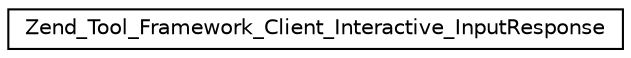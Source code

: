 digraph G
{
  edge [fontname="Helvetica",fontsize="10",labelfontname="Helvetica",labelfontsize="10"];
  node [fontname="Helvetica",fontsize="10",shape=record];
  rankdir="LR";
  Node1 [label="Zend_Tool_Framework_Client_Interactive_InputResponse",height=0.2,width=0.4,color="black", fillcolor="white", style="filled",URL="$class_zend___tool___framework___client___interactive___input_response.html"];
}
